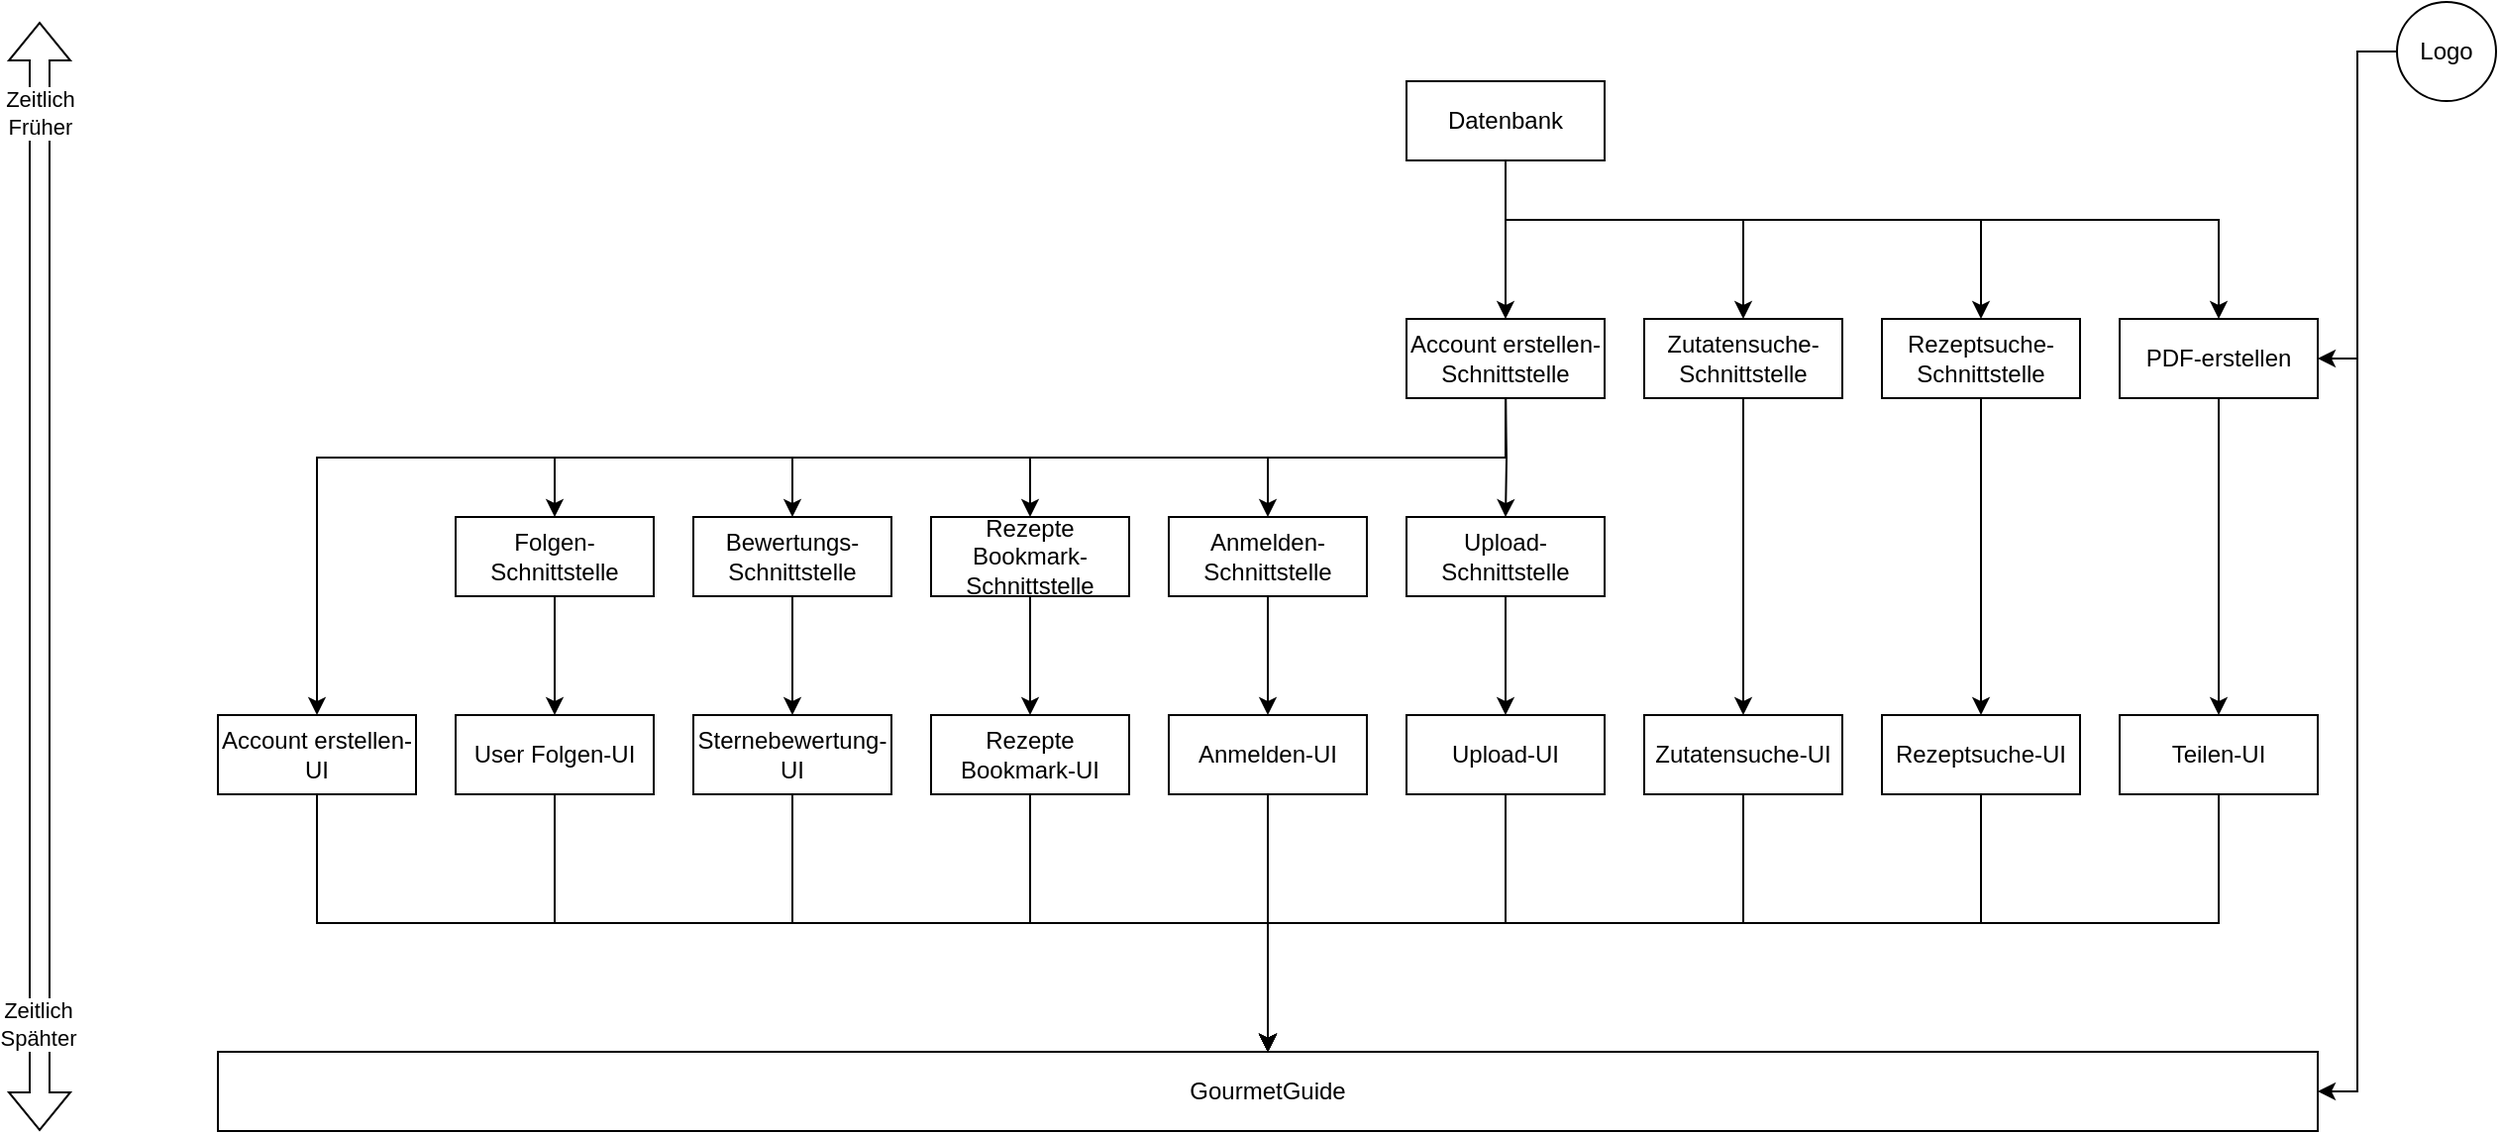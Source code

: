 <mxfile version="24.7.12">
  <diagram name="Seite-1" id="9pEVWhV_WQzaXaiLkUfg">
    <mxGraphModel dx="2044" dy="708" grid="1" gridSize="10" guides="1" tooltips="1" connect="1" arrows="1" fold="1" page="1" pageScale="1" pageWidth="827" pageHeight="1169" math="0" shadow="0">
      <root>
        <mxCell id="0" />
        <mxCell id="1" parent="0" />
        <mxCell id="P6qjONITBiFZTRHwnlfQ-25" value="GourmetGuide" style="rounded=0;whiteSpace=wrap;html=1;" vertex="1" parent="1">
          <mxGeometry x="-560" y="900" width="1060" height="40" as="geometry" />
        </mxCell>
        <mxCell id="P6qjONITBiFZTRHwnlfQ-114" style="edgeStyle=orthogonalEdgeStyle;rounded=0;orthogonalLoop=1;jettySize=auto;html=1;" edge="1" parent="1" source="P6qjONITBiFZTRHwnlfQ-39" target="P6qjONITBiFZTRHwnlfQ-25">
          <mxGeometry relative="1" as="geometry" />
        </mxCell>
        <mxCell id="P6qjONITBiFZTRHwnlfQ-39" value="Upload-UI" style="rounded=0;whiteSpace=wrap;html=1;" vertex="1" parent="1">
          <mxGeometry x="40" y="730" width="100" height="40" as="geometry" />
        </mxCell>
        <mxCell id="P6qjONITBiFZTRHwnlfQ-102" style="edgeStyle=orthogonalEdgeStyle;rounded=0;orthogonalLoop=1;jettySize=auto;html=1;" edge="1" parent="1" source="P6qjONITBiFZTRHwnlfQ-41" target="P6qjONITBiFZTRHwnlfQ-39">
          <mxGeometry relative="1" as="geometry" />
        </mxCell>
        <mxCell id="P6qjONITBiFZTRHwnlfQ-41" value="Upload-Schnittstelle" style="rounded=0;whiteSpace=wrap;html=1;" vertex="1" parent="1">
          <mxGeometry x="40" y="630" width="100" height="40" as="geometry" />
        </mxCell>
        <mxCell id="P6qjONITBiFZTRHwnlfQ-118" style="edgeStyle=orthogonalEdgeStyle;rounded=0;orthogonalLoop=1;jettySize=auto;html=1;entryX=1;entryY=0.5;entryDx=0;entryDy=0;" edge="1" parent="1" source="P6qjONITBiFZTRHwnlfQ-43" target="P6qjONITBiFZTRHwnlfQ-66">
          <mxGeometry relative="1" as="geometry" />
        </mxCell>
        <mxCell id="P6qjONITBiFZTRHwnlfQ-119" style="edgeStyle=orthogonalEdgeStyle;rounded=0;orthogonalLoop=1;jettySize=auto;html=1;entryX=1;entryY=0.5;entryDx=0;entryDy=0;" edge="1" parent="1" source="P6qjONITBiFZTRHwnlfQ-43" target="P6qjONITBiFZTRHwnlfQ-25">
          <mxGeometry relative="1" as="geometry" />
        </mxCell>
        <mxCell id="P6qjONITBiFZTRHwnlfQ-43" value="Logo" style="ellipse;whiteSpace=wrap;html=1;aspect=fixed;" vertex="1" parent="1">
          <mxGeometry x="540" y="370" width="50" height="50" as="geometry" />
        </mxCell>
        <mxCell id="P6qjONITBiFZTRHwnlfQ-99" style="edgeStyle=orthogonalEdgeStyle;rounded=0;orthogonalLoop=1;jettySize=auto;html=1;" edge="1" parent="1" source="P6qjONITBiFZTRHwnlfQ-45" target="P6qjONITBiFZTRHwnlfQ-47">
          <mxGeometry relative="1" as="geometry" />
        </mxCell>
        <mxCell id="P6qjONITBiFZTRHwnlfQ-45" value="Bewertungs-Schnittstelle" style="rounded=0;whiteSpace=wrap;html=1;" vertex="1" parent="1">
          <mxGeometry x="-320" y="630" width="100" height="40" as="geometry" />
        </mxCell>
        <mxCell id="P6qjONITBiFZTRHwnlfQ-111" style="edgeStyle=orthogonalEdgeStyle;rounded=0;orthogonalLoop=1;jettySize=auto;html=1;" edge="1" parent="1" source="P6qjONITBiFZTRHwnlfQ-47" target="P6qjONITBiFZTRHwnlfQ-25">
          <mxGeometry relative="1" as="geometry" />
        </mxCell>
        <mxCell id="P6qjONITBiFZTRHwnlfQ-47" value="Sternebewertung-UI" style="rounded=0;whiteSpace=wrap;html=1;" vertex="1" parent="1">
          <mxGeometry x="-320" y="730" width="100" height="40" as="geometry" />
        </mxCell>
        <mxCell id="P6qjONITBiFZTRHwnlfQ-113" style="edgeStyle=orthogonalEdgeStyle;rounded=0;orthogonalLoop=1;jettySize=auto;html=1;" edge="1" parent="1" source="P6qjONITBiFZTRHwnlfQ-55" target="P6qjONITBiFZTRHwnlfQ-25">
          <mxGeometry relative="1" as="geometry" />
        </mxCell>
        <mxCell id="P6qjONITBiFZTRHwnlfQ-55" value="Anmelden-UI" style="rounded=0;whiteSpace=wrap;html=1;" vertex="1" parent="1">
          <mxGeometry x="-80" y="730" width="100" height="40" as="geometry" />
        </mxCell>
        <mxCell id="P6qjONITBiFZTRHwnlfQ-109" style="edgeStyle=orthogonalEdgeStyle;rounded=0;orthogonalLoop=1;jettySize=auto;html=1;" edge="1" parent="1" source="P6qjONITBiFZTRHwnlfQ-57" target="P6qjONITBiFZTRHwnlfQ-25">
          <mxGeometry relative="1" as="geometry" />
        </mxCell>
        <mxCell id="P6qjONITBiFZTRHwnlfQ-57" value="Account erstellen-UI" style="rounded=0;whiteSpace=wrap;html=1;" vertex="1" parent="1">
          <mxGeometry x="-560" y="730" width="100" height="40" as="geometry" />
        </mxCell>
        <mxCell id="P6qjONITBiFZTRHwnlfQ-96" style="edgeStyle=orthogonalEdgeStyle;rounded=0;orthogonalLoop=1;jettySize=auto;html=1;" edge="1" parent="1" source="P6qjONITBiFZTRHwnlfQ-59" target="P6qjONITBiFZTRHwnlfQ-92">
          <mxGeometry relative="1" as="geometry">
            <Array as="points">
              <mxPoint x="90" y="600" />
              <mxPoint x="-30" y="600" />
            </Array>
          </mxGeometry>
        </mxCell>
        <mxCell id="P6qjONITBiFZTRHwnlfQ-98" style="edgeStyle=orthogonalEdgeStyle;rounded=0;orthogonalLoop=1;jettySize=auto;html=1;entryX=0.5;entryY=0;entryDx=0;entryDy=0;" edge="1" parent="1" source="P6qjONITBiFZTRHwnlfQ-59" target="P6qjONITBiFZTRHwnlfQ-57">
          <mxGeometry relative="1" as="geometry">
            <Array as="points">
              <mxPoint x="90" y="600" />
              <mxPoint x="-510" y="600" />
            </Array>
          </mxGeometry>
        </mxCell>
        <mxCell id="P6qjONITBiFZTRHwnlfQ-59" value="Account erstellen-Schnittstelle" style="rounded=0;whiteSpace=wrap;html=1;" vertex="1" parent="1">
          <mxGeometry x="40" y="530" width="100" height="40" as="geometry" />
        </mxCell>
        <mxCell id="P6qjONITBiFZTRHwnlfQ-86" style="edgeStyle=orthogonalEdgeStyle;rounded=0;orthogonalLoop=1;jettySize=auto;html=1;" edge="1" parent="1" target="P6qjONITBiFZTRHwnlfQ-41">
          <mxGeometry relative="1" as="geometry">
            <mxPoint x="90" y="570" as="sourcePoint" />
          </mxGeometry>
        </mxCell>
        <mxCell id="P6qjONITBiFZTRHwnlfQ-89" style="edgeStyle=orthogonalEdgeStyle;rounded=0;orthogonalLoop=1;jettySize=auto;html=1;" edge="1" parent="1" target="P6qjONITBiFZTRHwnlfQ-70">
          <mxGeometry relative="1" as="geometry">
            <mxPoint x="90.048" y="570" as="sourcePoint" />
            <Array as="points">
              <mxPoint x="90" y="600" />
              <mxPoint x="-390" y="600" />
            </Array>
          </mxGeometry>
        </mxCell>
        <mxCell id="P6qjONITBiFZTRHwnlfQ-90" style="edgeStyle=orthogonalEdgeStyle;rounded=0;orthogonalLoop=1;jettySize=auto;html=1;" edge="1" parent="1" target="P6qjONITBiFZTRHwnlfQ-45">
          <mxGeometry relative="1" as="geometry">
            <mxPoint x="90.048" y="570" as="sourcePoint" />
            <Array as="points">
              <mxPoint x="90" y="600" />
              <mxPoint x="-270" y="600" />
            </Array>
          </mxGeometry>
        </mxCell>
        <mxCell id="P6qjONITBiFZTRHwnlfQ-91" style="edgeStyle=orthogonalEdgeStyle;rounded=0;orthogonalLoop=1;jettySize=auto;html=1;" edge="1" parent="1" target="P6qjONITBiFZTRHwnlfQ-74">
          <mxGeometry relative="1" as="geometry">
            <mxPoint x="90.048" y="570" as="sourcePoint" />
            <Array as="points">
              <mxPoint x="90" y="600" />
              <mxPoint x="-150" y="600" />
            </Array>
          </mxGeometry>
        </mxCell>
        <mxCell id="P6qjONITBiFZTRHwnlfQ-117" style="edgeStyle=orthogonalEdgeStyle;rounded=0;orthogonalLoop=1;jettySize=auto;html=1;" edge="1" parent="1" source="P6qjONITBiFZTRHwnlfQ-64" target="P6qjONITBiFZTRHwnlfQ-25">
          <mxGeometry relative="1" as="geometry" />
        </mxCell>
        <mxCell id="P6qjONITBiFZTRHwnlfQ-64" value="Teilen-UI" style="rounded=0;whiteSpace=wrap;html=1;" vertex="1" parent="1">
          <mxGeometry x="400" y="730" width="100" height="40" as="geometry" />
        </mxCell>
        <mxCell id="P6qjONITBiFZTRHwnlfQ-106" style="edgeStyle=orthogonalEdgeStyle;rounded=0;orthogonalLoop=1;jettySize=auto;html=1;" edge="1" parent="1" source="P6qjONITBiFZTRHwnlfQ-66" target="P6qjONITBiFZTRHwnlfQ-64">
          <mxGeometry relative="1" as="geometry" />
        </mxCell>
        <mxCell id="P6qjONITBiFZTRHwnlfQ-66" value="PDF-erstellen" style="rounded=0;whiteSpace=wrap;html=1;" vertex="1" parent="1">
          <mxGeometry x="400" y="530" width="100" height="40" as="geometry" />
        </mxCell>
        <mxCell id="P6qjONITBiFZTRHwnlfQ-108" style="edgeStyle=orthogonalEdgeStyle;rounded=0;orthogonalLoop=1;jettySize=auto;html=1;" edge="1" parent="1" source="P6qjONITBiFZTRHwnlfQ-68" target="P6qjONITBiFZTRHwnlfQ-25">
          <mxGeometry relative="1" as="geometry" />
        </mxCell>
        <mxCell id="P6qjONITBiFZTRHwnlfQ-68" value="User Folgen-UI" style="rounded=0;whiteSpace=wrap;html=1;" vertex="1" parent="1">
          <mxGeometry x="-440" y="730" width="100" height="40" as="geometry" />
        </mxCell>
        <mxCell id="P6qjONITBiFZTRHwnlfQ-97" style="edgeStyle=orthogonalEdgeStyle;rounded=0;orthogonalLoop=1;jettySize=auto;html=1;" edge="1" parent="1" source="P6qjONITBiFZTRHwnlfQ-70" target="P6qjONITBiFZTRHwnlfQ-68">
          <mxGeometry relative="1" as="geometry" />
        </mxCell>
        <mxCell id="P6qjONITBiFZTRHwnlfQ-70" value="Folgen- Schnittstelle" style="rounded=0;whiteSpace=wrap;html=1;" vertex="1" parent="1">
          <mxGeometry x="-440" y="630" width="100" height="40" as="geometry" />
        </mxCell>
        <mxCell id="P6qjONITBiFZTRHwnlfQ-112" style="edgeStyle=orthogonalEdgeStyle;rounded=0;orthogonalLoop=1;jettySize=auto;html=1;" edge="1" parent="1" source="P6qjONITBiFZTRHwnlfQ-72" target="P6qjONITBiFZTRHwnlfQ-25">
          <mxGeometry relative="1" as="geometry" />
        </mxCell>
        <mxCell id="P6qjONITBiFZTRHwnlfQ-72" value="Rezepte Bookmark-UI" style="rounded=0;whiteSpace=wrap;html=1;" vertex="1" parent="1">
          <mxGeometry x="-200" y="730" width="100" height="40" as="geometry" />
        </mxCell>
        <mxCell id="P6qjONITBiFZTRHwnlfQ-100" style="edgeStyle=orthogonalEdgeStyle;rounded=0;orthogonalLoop=1;jettySize=auto;html=1;" edge="1" parent="1" source="P6qjONITBiFZTRHwnlfQ-74" target="P6qjONITBiFZTRHwnlfQ-72">
          <mxGeometry relative="1" as="geometry" />
        </mxCell>
        <mxCell id="P6qjONITBiFZTRHwnlfQ-74" value="Rezepte Bookmark-Schnittstelle" style="rounded=0;whiteSpace=wrap;html=1;" vertex="1" parent="1">
          <mxGeometry x="-200" y="630" width="100" height="40" as="geometry" />
        </mxCell>
        <mxCell id="P6qjONITBiFZTRHwnlfQ-115" style="edgeStyle=orthogonalEdgeStyle;rounded=0;orthogonalLoop=1;jettySize=auto;html=1;" edge="1" parent="1" source="P6qjONITBiFZTRHwnlfQ-75" target="P6qjONITBiFZTRHwnlfQ-25">
          <mxGeometry relative="1" as="geometry" />
        </mxCell>
        <mxCell id="P6qjONITBiFZTRHwnlfQ-75" value="Zutatensuche-UI" style="rounded=0;whiteSpace=wrap;html=1;" vertex="1" parent="1">
          <mxGeometry x="160" y="730" width="100" height="40" as="geometry" />
        </mxCell>
        <mxCell id="P6qjONITBiFZTRHwnlfQ-116" style="edgeStyle=orthogonalEdgeStyle;rounded=0;orthogonalLoop=1;jettySize=auto;html=1;" edge="1" parent="1" source="P6qjONITBiFZTRHwnlfQ-76" target="P6qjONITBiFZTRHwnlfQ-25">
          <mxGeometry relative="1" as="geometry" />
        </mxCell>
        <mxCell id="P6qjONITBiFZTRHwnlfQ-76" value="Rezeptsuche-UI" style="rounded=0;whiteSpace=wrap;html=1;" vertex="1" parent="1">
          <mxGeometry x="280" y="730" width="100" height="40" as="geometry" />
        </mxCell>
        <mxCell id="P6qjONITBiFZTRHwnlfQ-104" style="edgeStyle=orthogonalEdgeStyle;rounded=0;orthogonalLoop=1;jettySize=auto;html=1;" edge="1" parent="1" source="P6qjONITBiFZTRHwnlfQ-77" target="P6qjONITBiFZTRHwnlfQ-75">
          <mxGeometry relative="1" as="geometry" />
        </mxCell>
        <mxCell id="P6qjONITBiFZTRHwnlfQ-77" value="Zutatensuche-Schnittstelle" style="rounded=0;whiteSpace=wrap;html=1;" vertex="1" parent="1">
          <mxGeometry x="160" y="530" width="100" height="40" as="geometry" />
        </mxCell>
        <mxCell id="P6qjONITBiFZTRHwnlfQ-105" style="edgeStyle=orthogonalEdgeStyle;rounded=0;orthogonalLoop=1;jettySize=auto;html=1;" edge="1" parent="1" source="P6qjONITBiFZTRHwnlfQ-78" target="P6qjONITBiFZTRHwnlfQ-76">
          <mxGeometry relative="1" as="geometry" />
        </mxCell>
        <mxCell id="P6qjONITBiFZTRHwnlfQ-78" value="Rezeptsuche-Schnittstelle" style="rounded=0;whiteSpace=wrap;html=1;" vertex="1" parent="1">
          <mxGeometry x="280" y="530" width="100" height="40" as="geometry" />
        </mxCell>
        <mxCell id="P6qjONITBiFZTRHwnlfQ-83" style="edgeStyle=orthogonalEdgeStyle;rounded=0;orthogonalLoop=1;jettySize=auto;html=1;" edge="1" parent="1" source="P6qjONITBiFZTRHwnlfQ-79" target="P6qjONITBiFZTRHwnlfQ-77">
          <mxGeometry relative="1" as="geometry">
            <Array as="points">
              <mxPoint x="90" y="480" />
              <mxPoint x="210" y="480" />
            </Array>
          </mxGeometry>
        </mxCell>
        <mxCell id="P6qjONITBiFZTRHwnlfQ-84" style="edgeStyle=orthogonalEdgeStyle;rounded=0;orthogonalLoop=1;jettySize=auto;html=1;" edge="1" parent="1" source="P6qjONITBiFZTRHwnlfQ-79" target="P6qjONITBiFZTRHwnlfQ-78">
          <mxGeometry relative="1" as="geometry">
            <Array as="points">
              <mxPoint x="90" y="480" />
              <mxPoint x="330" y="480" />
            </Array>
          </mxGeometry>
        </mxCell>
        <mxCell id="P6qjONITBiFZTRHwnlfQ-85" style="edgeStyle=orthogonalEdgeStyle;rounded=0;orthogonalLoop=1;jettySize=auto;html=1;" edge="1" parent="1" source="P6qjONITBiFZTRHwnlfQ-79">
          <mxGeometry relative="1" as="geometry">
            <mxPoint x="90" y="530" as="targetPoint" />
          </mxGeometry>
        </mxCell>
        <mxCell id="P6qjONITBiFZTRHwnlfQ-95" style="edgeStyle=orthogonalEdgeStyle;rounded=0;orthogonalLoop=1;jettySize=auto;html=1;" edge="1" parent="1" source="P6qjONITBiFZTRHwnlfQ-79" target="P6qjONITBiFZTRHwnlfQ-66">
          <mxGeometry relative="1" as="geometry">
            <Array as="points">
              <mxPoint x="90" y="480" />
              <mxPoint x="450" y="480" />
            </Array>
          </mxGeometry>
        </mxCell>
        <mxCell id="P6qjONITBiFZTRHwnlfQ-79" value="Datenbank" style="rounded=0;whiteSpace=wrap;html=1;" vertex="1" parent="1">
          <mxGeometry x="40" y="410" width="100" height="40" as="geometry" />
        </mxCell>
        <mxCell id="P6qjONITBiFZTRHwnlfQ-101" style="edgeStyle=orthogonalEdgeStyle;rounded=0;orthogonalLoop=1;jettySize=auto;html=1;entryX=0.5;entryY=0;entryDx=0;entryDy=0;" edge="1" parent="1" source="P6qjONITBiFZTRHwnlfQ-92" target="P6qjONITBiFZTRHwnlfQ-55">
          <mxGeometry relative="1" as="geometry" />
        </mxCell>
        <mxCell id="P6qjONITBiFZTRHwnlfQ-92" value="Anmelden-Schnittstelle" style="rounded=0;whiteSpace=wrap;html=1;" vertex="1" parent="1">
          <mxGeometry x="-80" y="630" width="100" height="40" as="geometry" />
        </mxCell>
        <mxCell id="P6qjONITBiFZTRHwnlfQ-120" value="" style="shape=flexArrow;endArrow=classic;startArrow=classic;html=1;rounded=0;" edge="1" parent="1">
          <mxGeometry width="100" height="100" relative="1" as="geometry">
            <mxPoint x="-650" y="940" as="sourcePoint" />
            <mxPoint x="-650" y="380" as="targetPoint" />
          </mxGeometry>
        </mxCell>
        <mxCell id="P6qjONITBiFZTRHwnlfQ-121" value="Zeitlich&lt;br&gt;Früher" style="edgeLabel;html=1;align=center;verticalAlign=middle;resizable=0;points=[];" vertex="1" connectable="0" parent="P6qjONITBiFZTRHwnlfQ-120">
          <mxGeometry x="0.838" relative="1" as="geometry">
            <mxPoint as="offset" />
          </mxGeometry>
        </mxCell>
        <mxCell id="P6qjONITBiFZTRHwnlfQ-122" value="Zeitlich&lt;br&gt;Spähter" style="edgeLabel;html=1;align=center;verticalAlign=middle;resizable=0;points=[];" vertex="1" connectable="0" parent="P6qjONITBiFZTRHwnlfQ-120">
          <mxGeometry x="-0.808" y="1" relative="1" as="geometry">
            <mxPoint as="offset" />
          </mxGeometry>
        </mxCell>
      </root>
    </mxGraphModel>
  </diagram>
</mxfile>
